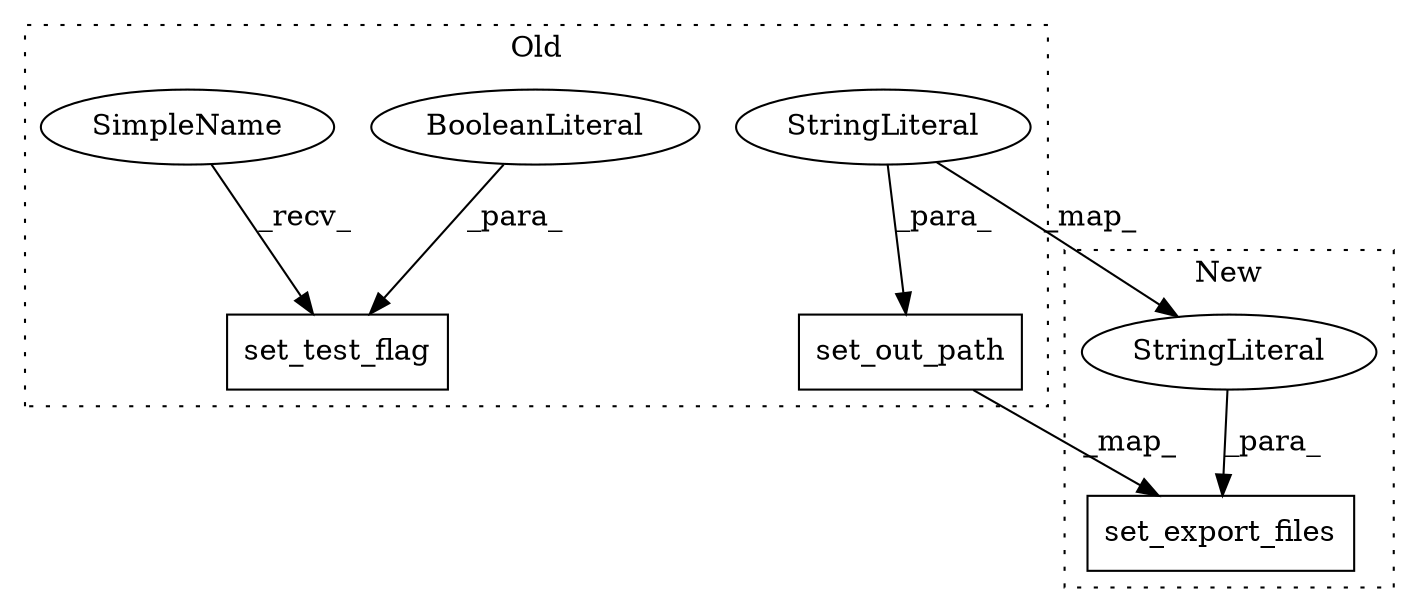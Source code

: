 digraph G {
subgraph cluster0 {
1 [label="set_out_path" a="32" s="271,310" l="13,1" shape="box"];
3 [label="set_test_flag" a="32" s="198,216" l="14,1" shape="box"];
4 [label="BooleanLiteral" a="9" s="212" l="4" shape="ellipse"];
6 [label="StringLiteral" a="45" s="284" l="26" shape="ellipse"];
7 [label="SimpleName" a="42" s="194" l="3" shape="ellipse"];
label = "Old";
style="dotted";
}
subgraph cluster1 {
2 [label="set_export_files" a="32" s="543,579" l="17,1" shape="box"];
5 [label="StringLiteral" a="45" s="560" l="19" shape="ellipse"];
label = "New";
style="dotted";
}
1 -> 2 [label="_map_"];
4 -> 3 [label="_para_"];
5 -> 2 [label="_para_"];
6 -> 5 [label="_map_"];
6 -> 1 [label="_para_"];
7 -> 3 [label="_recv_"];
}